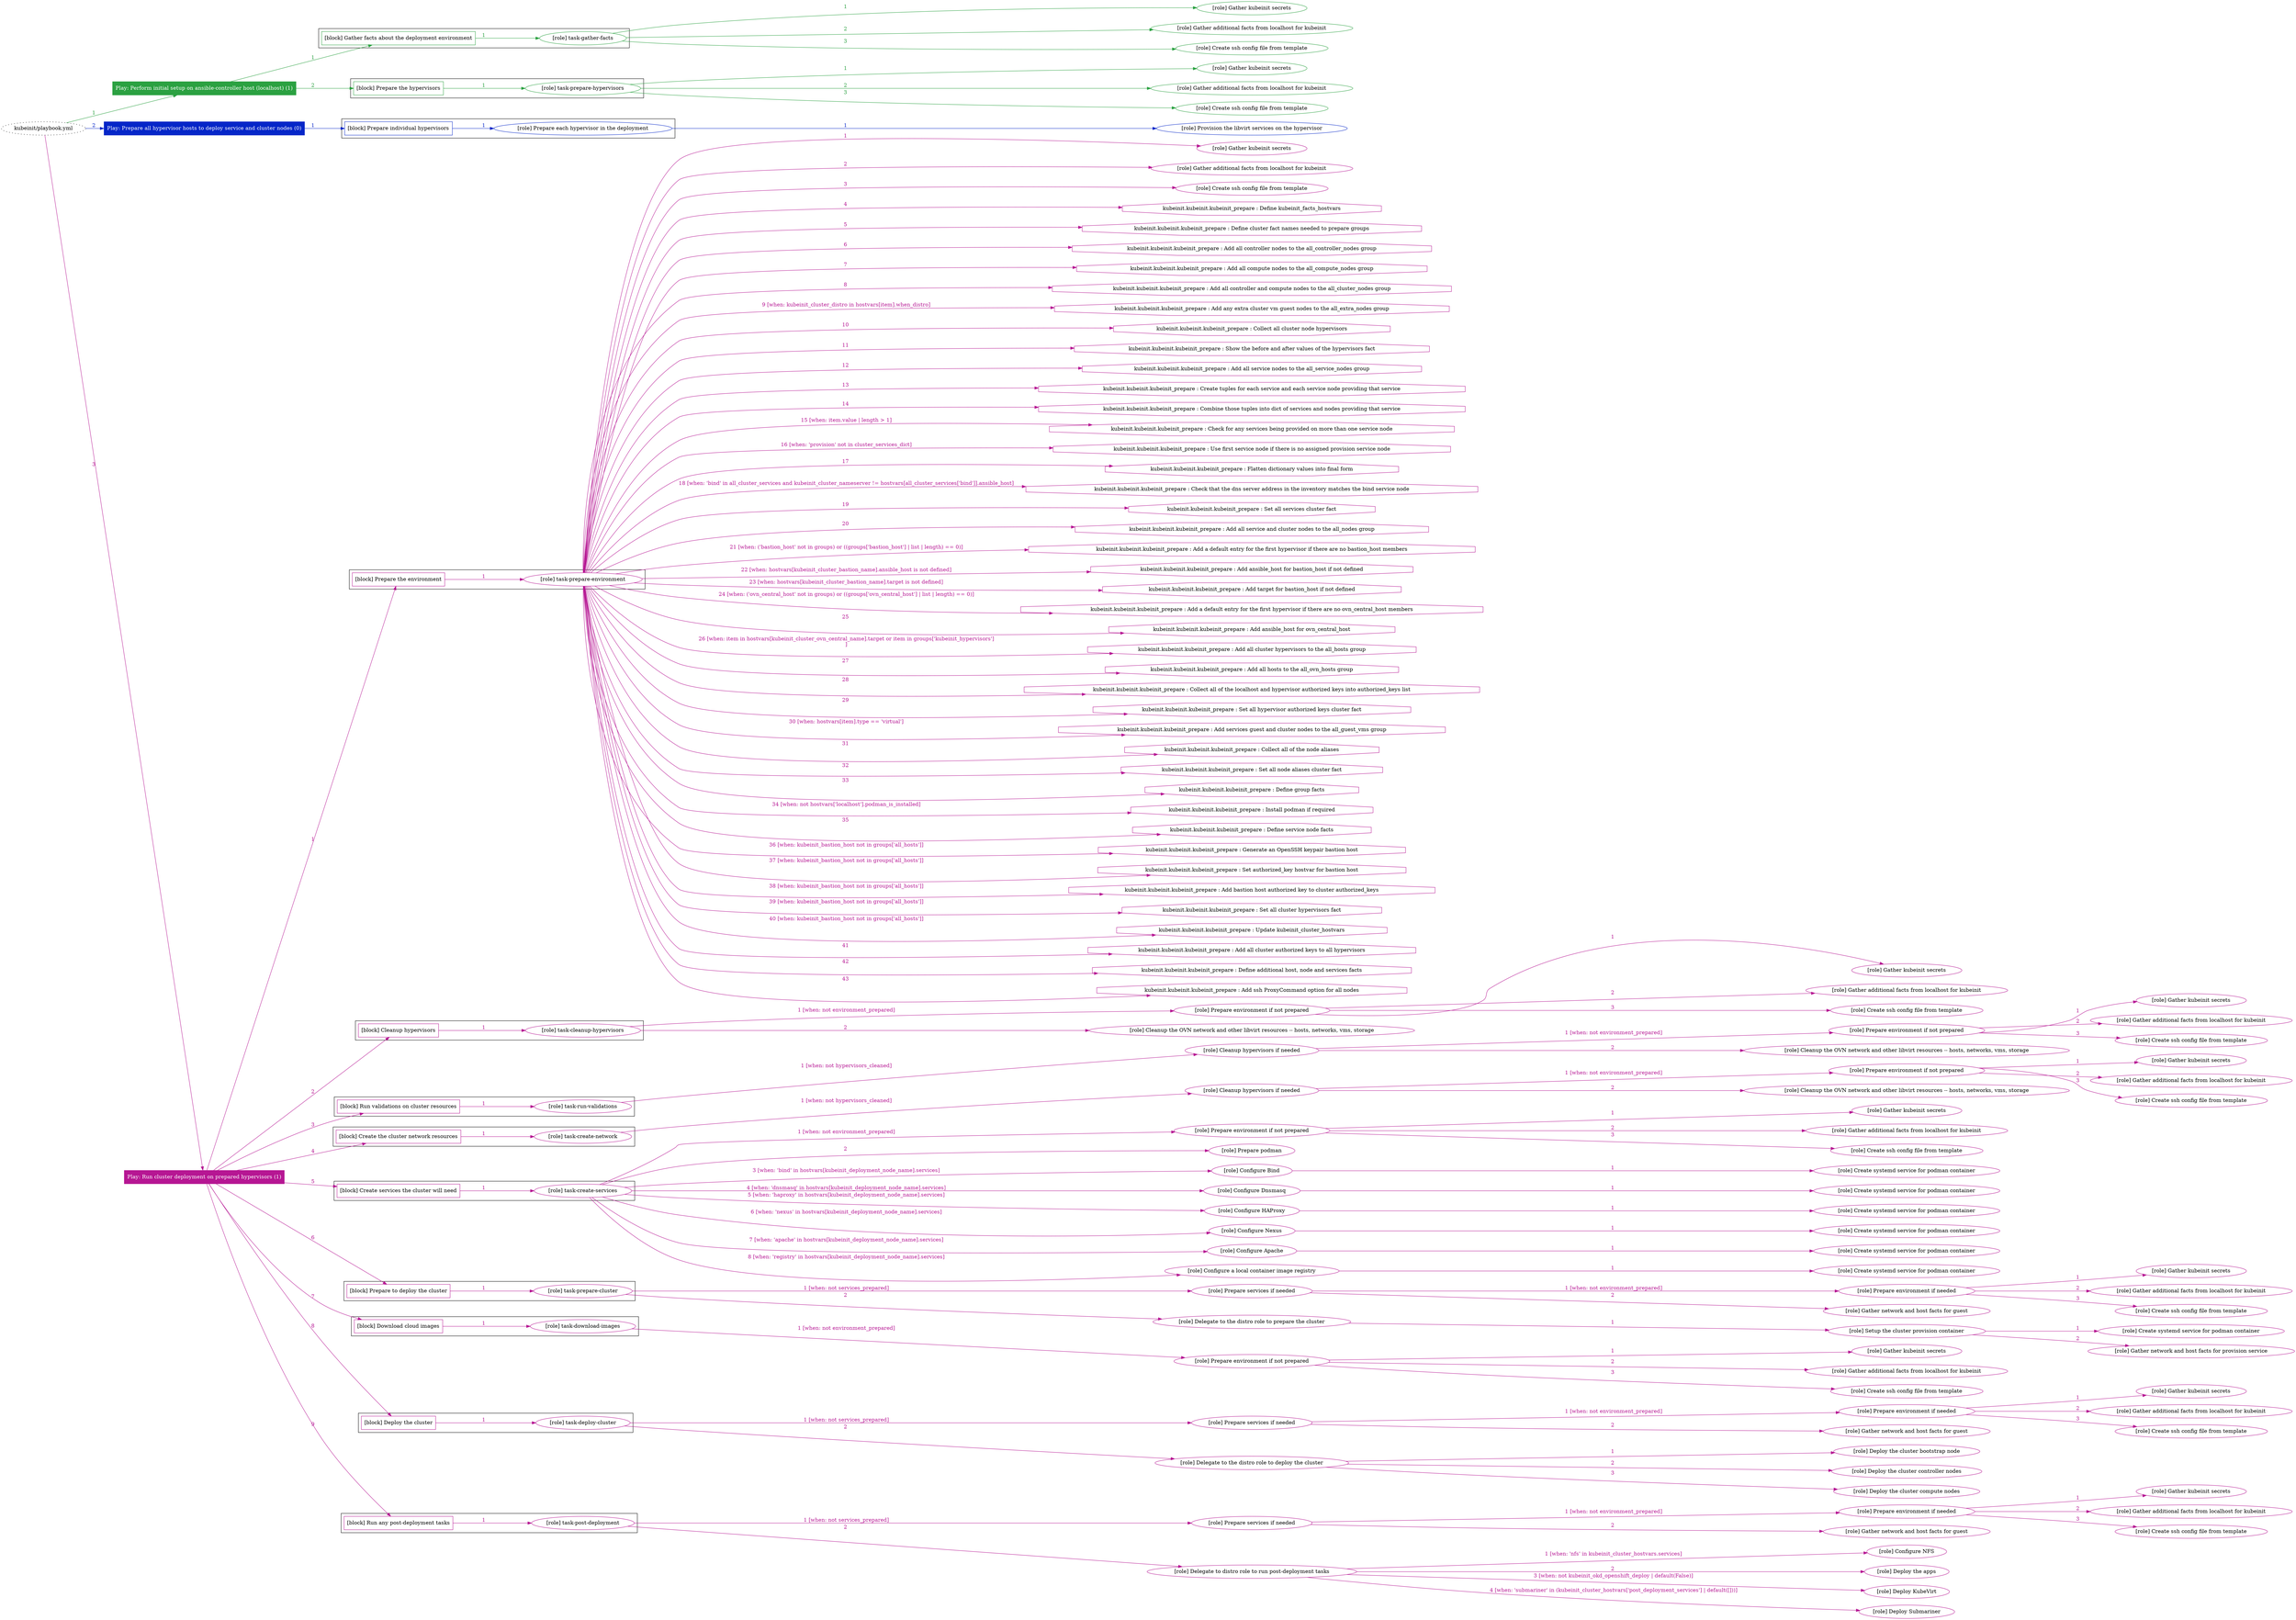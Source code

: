 digraph {
	graph [concentrate=true ordering=in rankdir=LR ratio=fill]
	edge [esep=5 sep=10]
	"kubeinit/playbook.yml" [URL="/home/runner/work/kubeinit/kubeinit/kubeinit/playbook.yml" id=playbook_bcada8d8 style=dotted]
	play_f0f59739 [label="Play: Perform initial setup on ansible-controller host (localhost) (1)" URL="/home/runner/work/kubeinit/kubeinit/kubeinit/playbook.yml" color="#2ba141" fontcolor="#ffffff" id=play_f0f59739 shape=box style=filled tooltip=localhost]
	"kubeinit/playbook.yml" -> play_f0f59739 [label="1 " color="#2ba141" fontcolor="#2ba141" id=edge_4eb259c9 labeltooltip="1 " tooltip="1 "]
	subgraph "Gather kubeinit secrets" {
		role_1ff46563 [label="[role] Gather kubeinit secrets" URL="/home/runner/.ansible/collections/ansible_collections/kubeinit/kubeinit/roles/kubeinit_prepare/tasks/gather_kubeinit_facts.yml" color="#2ba141" id=role_1ff46563 tooltip="Gather kubeinit secrets"]
	}
	subgraph "Gather additional facts from localhost for kubeinit" {
		role_7524947b [label="[role] Gather additional facts from localhost for kubeinit" URL="/home/runner/.ansible/collections/ansible_collections/kubeinit/kubeinit/roles/kubeinit_prepare/tasks/gather_kubeinit_facts.yml" color="#2ba141" id=role_7524947b tooltip="Gather additional facts from localhost for kubeinit"]
	}
	subgraph "Create ssh config file from template" {
		role_f2f96fa0 [label="[role] Create ssh config file from template" URL="/home/runner/.ansible/collections/ansible_collections/kubeinit/kubeinit/roles/kubeinit_prepare/tasks/gather_kubeinit_facts.yml" color="#2ba141" id=role_f2f96fa0 tooltip="Create ssh config file from template"]
	}
	subgraph "task-gather-facts" {
		role_cd83e548 [label="[role] task-gather-facts" URL="/home/runner/work/kubeinit/kubeinit/kubeinit/playbook.yml" color="#2ba141" id=role_cd83e548 tooltip="task-gather-facts"]
		role_cd83e548 -> role_1ff46563 [label="1 " color="#2ba141" fontcolor="#2ba141" id=edge_16a5c0ab labeltooltip="1 " tooltip="1 "]
		role_cd83e548 -> role_7524947b [label="2 " color="#2ba141" fontcolor="#2ba141" id=edge_a26453b0 labeltooltip="2 " tooltip="2 "]
		role_cd83e548 -> role_f2f96fa0 [label="3 " color="#2ba141" fontcolor="#2ba141" id=edge_a3ed2103 labeltooltip="3 " tooltip="3 "]
	}
	subgraph "Gather kubeinit secrets" {
		role_10eecb63 [label="[role] Gather kubeinit secrets" URL="/home/runner/.ansible/collections/ansible_collections/kubeinit/kubeinit/roles/kubeinit_prepare/tasks/gather_kubeinit_facts.yml" color="#2ba141" id=role_10eecb63 tooltip="Gather kubeinit secrets"]
	}
	subgraph "Gather additional facts from localhost for kubeinit" {
		role_7f5ee35c [label="[role] Gather additional facts from localhost for kubeinit" URL="/home/runner/.ansible/collections/ansible_collections/kubeinit/kubeinit/roles/kubeinit_prepare/tasks/gather_kubeinit_facts.yml" color="#2ba141" id=role_7f5ee35c tooltip="Gather additional facts from localhost for kubeinit"]
	}
	subgraph "Create ssh config file from template" {
		role_d685ec78 [label="[role] Create ssh config file from template" URL="/home/runner/.ansible/collections/ansible_collections/kubeinit/kubeinit/roles/kubeinit_prepare/tasks/gather_kubeinit_facts.yml" color="#2ba141" id=role_d685ec78 tooltip="Create ssh config file from template"]
	}
	subgraph "task-prepare-hypervisors" {
		role_831c1f19 [label="[role] task-prepare-hypervisors" URL="/home/runner/work/kubeinit/kubeinit/kubeinit/playbook.yml" color="#2ba141" id=role_831c1f19 tooltip="task-prepare-hypervisors"]
		role_831c1f19 -> role_10eecb63 [label="1 " color="#2ba141" fontcolor="#2ba141" id=edge_95a87a9f labeltooltip="1 " tooltip="1 "]
		role_831c1f19 -> role_7f5ee35c [label="2 " color="#2ba141" fontcolor="#2ba141" id=edge_15d39c6a labeltooltip="2 " tooltip="2 "]
		role_831c1f19 -> role_d685ec78 [label="3 " color="#2ba141" fontcolor="#2ba141" id=edge_729e3ecb labeltooltip="3 " tooltip="3 "]
	}
	subgraph "Play: Perform initial setup on ansible-controller host (localhost) (1)" {
		play_f0f59739 -> block_c12a8e15 [label=1 color="#2ba141" fontcolor="#2ba141" id=edge_13ef03ef labeltooltip=1 tooltip=1]
		subgraph cluster_block_c12a8e15 {
			block_c12a8e15 [label="[block] Gather facts about the deployment environment" URL="/home/runner/work/kubeinit/kubeinit/kubeinit/playbook.yml" color="#2ba141" id=block_c12a8e15 labeltooltip="Gather facts about the deployment environment" shape=box tooltip="Gather facts about the deployment environment"]
			block_c12a8e15 -> role_cd83e548 [label="1 " color="#2ba141" fontcolor="#2ba141" id=edge_9959cc81 labeltooltip="1 " tooltip="1 "]
		}
		play_f0f59739 -> block_8b167ebf [label=2 color="#2ba141" fontcolor="#2ba141" id=edge_a8910fcb labeltooltip=2 tooltip=2]
		subgraph cluster_block_8b167ebf {
			block_8b167ebf [label="[block] Prepare the hypervisors" URL="/home/runner/work/kubeinit/kubeinit/kubeinit/playbook.yml" color="#2ba141" id=block_8b167ebf labeltooltip="Prepare the hypervisors" shape=box tooltip="Prepare the hypervisors"]
			block_8b167ebf -> role_831c1f19 [label="1 " color="#2ba141" fontcolor="#2ba141" id=edge_cb4bc3ed labeltooltip="1 " tooltip="1 "]
		}
	}
	play_92c78eca [label="Play: Prepare all hypervisor hosts to deploy service and cluster nodes (0)" URL="/home/runner/work/kubeinit/kubeinit/kubeinit/playbook.yml" color="#0426c8" fontcolor="#ffffff" id=play_92c78eca shape=box style=filled tooltip="Play: Prepare all hypervisor hosts to deploy service and cluster nodes (0)"]
	"kubeinit/playbook.yml" -> play_92c78eca [label="2 " color="#0426c8" fontcolor="#0426c8" id=edge_371e2d88 labeltooltip="2 " tooltip="2 "]
	subgraph "Provision the libvirt services on the hypervisor" {
		role_af32d18d [label="[role] Provision the libvirt services on the hypervisor" URL="/home/runner/.ansible/collections/ansible_collections/kubeinit/kubeinit/roles/kubeinit_prepare/tasks/prepare_hypervisor.yml" color="#0426c8" id=role_af32d18d tooltip="Provision the libvirt services on the hypervisor"]
	}
	subgraph "Prepare each hypervisor in the deployment" {
		role_5059b6b4 [label="[role] Prepare each hypervisor in the deployment" URL="/home/runner/work/kubeinit/kubeinit/kubeinit/playbook.yml" color="#0426c8" id=role_5059b6b4 tooltip="Prepare each hypervisor in the deployment"]
		role_5059b6b4 -> role_af32d18d [label="1 " color="#0426c8" fontcolor="#0426c8" id=edge_8060a471 labeltooltip="1 " tooltip="1 "]
	}
	subgraph "Play: Prepare all hypervisor hosts to deploy service and cluster nodes (0)" {
		play_92c78eca -> block_b503b24f [label=1 color="#0426c8" fontcolor="#0426c8" id=edge_f8927820 labeltooltip=1 tooltip=1]
		subgraph cluster_block_b503b24f {
			block_b503b24f [label="[block] Prepare individual hypervisors" URL="/home/runner/work/kubeinit/kubeinit/kubeinit/playbook.yml" color="#0426c8" id=block_b503b24f labeltooltip="Prepare individual hypervisors" shape=box tooltip="Prepare individual hypervisors"]
			block_b503b24f -> role_5059b6b4 [label="1 " color="#0426c8" fontcolor="#0426c8" id=edge_d4d98365 labeltooltip="1 " tooltip="1 "]
		}
	}
	play_a3d9bcc5 [label="Play: Run cluster deployment on prepared hypervisors (1)" URL="/home/runner/work/kubeinit/kubeinit/kubeinit/playbook.yml" color="#b61693" fontcolor="#ffffff" id=play_a3d9bcc5 shape=box style=filled tooltip=localhost]
	"kubeinit/playbook.yml" -> play_a3d9bcc5 [label="3 " color="#b61693" fontcolor="#b61693" id=edge_eaec593d labeltooltip="3 " tooltip="3 "]
	subgraph "Gather kubeinit secrets" {
		role_dbcd3772 [label="[role] Gather kubeinit secrets" URL="/home/runner/.ansible/collections/ansible_collections/kubeinit/kubeinit/roles/kubeinit_prepare/tasks/gather_kubeinit_facts.yml" color="#b61693" id=role_dbcd3772 tooltip="Gather kubeinit secrets"]
	}
	subgraph "Gather additional facts from localhost for kubeinit" {
		role_93c46165 [label="[role] Gather additional facts from localhost for kubeinit" URL="/home/runner/.ansible/collections/ansible_collections/kubeinit/kubeinit/roles/kubeinit_prepare/tasks/gather_kubeinit_facts.yml" color="#b61693" id=role_93c46165 tooltip="Gather additional facts from localhost for kubeinit"]
	}
	subgraph "Create ssh config file from template" {
		role_85b21da1 [label="[role] Create ssh config file from template" URL="/home/runner/.ansible/collections/ansible_collections/kubeinit/kubeinit/roles/kubeinit_prepare/tasks/gather_kubeinit_facts.yml" color="#b61693" id=role_85b21da1 tooltip="Create ssh config file from template"]
	}
	subgraph "task-prepare-environment" {
		role_2f7974f1 [label="[role] task-prepare-environment" URL="/home/runner/work/kubeinit/kubeinit/kubeinit/playbook.yml" color="#b61693" id=role_2f7974f1 tooltip="task-prepare-environment"]
		role_2f7974f1 -> role_dbcd3772 [label="1 " color="#b61693" fontcolor="#b61693" id=edge_01e1cc46 labeltooltip="1 " tooltip="1 "]
		role_2f7974f1 -> role_93c46165 [label="2 " color="#b61693" fontcolor="#b61693" id=edge_b55f1d53 labeltooltip="2 " tooltip="2 "]
		role_2f7974f1 -> role_85b21da1 [label="3 " color="#b61693" fontcolor="#b61693" id=edge_6a0dd792 labeltooltip="3 " tooltip="3 "]
		task_ef9af5ca [label="kubeinit.kubeinit.kubeinit_prepare : Define kubeinit_facts_hostvars" URL="/home/runner/.ansible/collections/ansible_collections/kubeinit/kubeinit/roles/kubeinit_prepare/tasks/main.yml" color="#b61693" id=task_ef9af5ca shape=octagon tooltip="kubeinit.kubeinit.kubeinit_prepare : Define kubeinit_facts_hostvars"]
		role_2f7974f1 -> task_ef9af5ca [label="4 " color="#b61693" fontcolor="#b61693" id=edge_1c3b1d85 labeltooltip="4 " tooltip="4 "]
		task_c822c6fd [label="kubeinit.kubeinit.kubeinit_prepare : Define cluster fact names needed to prepare groups" URL="/home/runner/.ansible/collections/ansible_collections/kubeinit/kubeinit/roles/kubeinit_prepare/tasks/main.yml" color="#b61693" id=task_c822c6fd shape=octagon tooltip="kubeinit.kubeinit.kubeinit_prepare : Define cluster fact names needed to prepare groups"]
		role_2f7974f1 -> task_c822c6fd [label="5 " color="#b61693" fontcolor="#b61693" id=edge_fa4715d4 labeltooltip="5 " tooltip="5 "]
		task_a645ccc1 [label="kubeinit.kubeinit.kubeinit_prepare : Add all controller nodes to the all_controller_nodes group" URL="/home/runner/.ansible/collections/ansible_collections/kubeinit/kubeinit/roles/kubeinit_prepare/tasks/prepare_groups.yml" color="#b61693" id=task_a645ccc1 shape=octagon tooltip="kubeinit.kubeinit.kubeinit_prepare : Add all controller nodes to the all_controller_nodes group"]
		role_2f7974f1 -> task_a645ccc1 [label="6 " color="#b61693" fontcolor="#b61693" id=edge_f08ab119 labeltooltip="6 " tooltip="6 "]
		task_6b8b9d54 [label="kubeinit.kubeinit.kubeinit_prepare : Add all compute nodes to the all_compute_nodes group" URL="/home/runner/.ansible/collections/ansible_collections/kubeinit/kubeinit/roles/kubeinit_prepare/tasks/prepare_groups.yml" color="#b61693" id=task_6b8b9d54 shape=octagon tooltip="kubeinit.kubeinit.kubeinit_prepare : Add all compute nodes to the all_compute_nodes group"]
		role_2f7974f1 -> task_6b8b9d54 [label="7 " color="#b61693" fontcolor="#b61693" id=edge_e5041c0d labeltooltip="7 " tooltip="7 "]
		task_8d675020 [label="kubeinit.kubeinit.kubeinit_prepare : Add all controller and compute nodes to the all_cluster_nodes group" URL="/home/runner/.ansible/collections/ansible_collections/kubeinit/kubeinit/roles/kubeinit_prepare/tasks/prepare_groups.yml" color="#b61693" id=task_8d675020 shape=octagon tooltip="kubeinit.kubeinit.kubeinit_prepare : Add all controller and compute nodes to the all_cluster_nodes group"]
		role_2f7974f1 -> task_8d675020 [label="8 " color="#b61693" fontcolor="#b61693" id=edge_38b4b777 labeltooltip="8 " tooltip="8 "]
		task_d059c97f [label="kubeinit.kubeinit.kubeinit_prepare : Add any extra cluster vm guest nodes to the all_extra_nodes group" URL="/home/runner/.ansible/collections/ansible_collections/kubeinit/kubeinit/roles/kubeinit_prepare/tasks/prepare_groups.yml" color="#b61693" id=task_d059c97f shape=octagon tooltip="kubeinit.kubeinit.kubeinit_prepare : Add any extra cluster vm guest nodes to the all_extra_nodes group"]
		role_2f7974f1 -> task_d059c97f [label="9 [when: kubeinit_cluster_distro in hostvars[item].when_distro]" color="#b61693" fontcolor="#b61693" id=edge_33f54be2 labeltooltip="9 [when: kubeinit_cluster_distro in hostvars[item].when_distro]" tooltip="9 [when: kubeinit_cluster_distro in hostvars[item].when_distro]"]
		task_6a6c080a [label="kubeinit.kubeinit.kubeinit_prepare : Collect all cluster node hypervisors" URL="/home/runner/.ansible/collections/ansible_collections/kubeinit/kubeinit/roles/kubeinit_prepare/tasks/prepare_groups.yml" color="#b61693" id=task_6a6c080a shape=octagon tooltip="kubeinit.kubeinit.kubeinit_prepare : Collect all cluster node hypervisors"]
		role_2f7974f1 -> task_6a6c080a [label="10 " color="#b61693" fontcolor="#b61693" id=edge_e04a21b9 labeltooltip="10 " tooltip="10 "]
		task_7a252511 [label="kubeinit.kubeinit.kubeinit_prepare : Show the before and after values of the hypervisors fact" URL="/home/runner/.ansible/collections/ansible_collections/kubeinit/kubeinit/roles/kubeinit_prepare/tasks/prepare_groups.yml" color="#b61693" id=task_7a252511 shape=octagon tooltip="kubeinit.kubeinit.kubeinit_prepare : Show the before and after values of the hypervisors fact"]
		role_2f7974f1 -> task_7a252511 [label="11 " color="#b61693" fontcolor="#b61693" id=edge_876b4bc9 labeltooltip="11 " tooltip="11 "]
		task_154de4b0 [label="kubeinit.kubeinit.kubeinit_prepare : Add all service nodes to the all_service_nodes group" URL="/home/runner/.ansible/collections/ansible_collections/kubeinit/kubeinit/roles/kubeinit_prepare/tasks/prepare_groups.yml" color="#b61693" id=task_154de4b0 shape=octagon tooltip="kubeinit.kubeinit.kubeinit_prepare : Add all service nodes to the all_service_nodes group"]
		role_2f7974f1 -> task_154de4b0 [label="12 " color="#b61693" fontcolor="#b61693" id=edge_f49db2e4 labeltooltip="12 " tooltip="12 "]
		task_18487416 [label="kubeinit.kubeinit.kubeinit_prepare : Create tuples for each service and each service node providing that service" URL="/home/runner/.ansible/collections/ansible_collections/kubeinit/kubeinit/roles/kubeinit_prepare/tasks/prepare_groups.yml" color="#b61693" id=task_18487416 shape=octagon tooltip="kubeinit.kubeinit.kubeinit_prepare : Create tuples for each service and each service node providing that service"]
		role_2f7974f1 -> task_18487416 [label="13 " color="#b61693" fontcolor="#b61693" id=edge_0899de18 labeltooltip="13 " tooltip="13 "]
		task_de8c3225 [label="kubeinit.kubeinit.kubeinit_prepare : Combine those tuples into dict of services and nodes providing that service" URL="/home/runner/.ansible/collections/ansible_collections/kubeinit/kubeinit/roles/kubeinit_prepare/tasks/prepare_groups.yml" color="#b61693" id=task_de8c3225 shape=octagon tooltip="kubeinit.kubeinit.kubeinit_prepare : Combine those tuples into dict of services and nodes providing that service"]
		role_2f7974f1 -> task_de8c3225 [label="14 " color="#b61693" fontcolor="#b61693" id=edge_38804b5e labeltooltip="14 " tooltip="14 "]
		task_f66a52a5 [label="kubeinit.kubeinit.kubeinit_prepare : Check for any services being provided on more than one service node" URL="/home/runner/.ansible/collections/ansible_collections/kubeinit/kubeinit/roles/kubeinit_prepare/tasks/prepare_groups.yml" color="#b61693" id=task_f66a52a5 shape=octagon tooltip="kubeinit.kubeinit.kubeinit_prepare : Check for any services being provided on more than one service node"]
		role_2f7974f1 -> task_f66a52a5 [label="15 [when: item.value | length > 1]" color="#b61693" fontcolor="#b61693" id=edge_d4ffbb22 labeltooltip="15 [when: item.value | length > 1]" tooltip="15 [when: item.value | length > 1]"]
		task_ec302caa [label="kubeinit.kubeinit.kubeinit_prepare : Use first service node if there is no assigned provision service node" URL="/home/runner/.ansible/collections/ansible_collections/kubeinit/kubeinit/roles/kubeinit_prepare/tasks/prepare_groups.yml" color="#b61693" id=task_ec302caa shape=octagon tooltip="kubeinit.kubeinit.kubeinit_prepare : Use first service node if there is no assigned provision service node"]
		role_2f7974f1 -> task_ec302caa [label="16 [when: 'provision' not in cluster_services_dict]" color="#b61693" fontcolor="#b61693" id=edge_34778dd5 labeltooltip="16 [when: 'provision' not in cluster_services_dict]" tooltip="16 [when: 'provision' not in cluster_services_dict]"]
		task_c05b172b [label="kubeinit.kubeinit.kubeinit_prepare : Flatten dictionary values into final form" URL="/home/runner/.ansible/collections/ansible_collections/kubeinit/kubeinit/roles/kubeinit_prepare/tasks/prepare_groups.yml" color="#b61693" id=task_c05b172b shape=octagon tooltip="kubeinit.kubeinit.kubeinit_prepare : Flatten dictionary values into final form"]
		role_2f7974f1 -> task_c05b172b [label="17 " color="#b61693" fontcolor="#b61693" id=edge_0f529cad labeltooltip="17 " tooltip="17 "]
		task_94a894b8 [label="kubeinit.kubeinit.kubeinit_prepare : Check that the dns server address in the inventory matches the bind service node" URL="/home/runner/.ansible/collections/ansible_collections/kubeinit/kubeinit/roles/kubeinit_prepare/tasks/prepare_groups.yml" color="#b61693" id=task_94a894b8 shape=octagon tooltip="kubeinit.kubeinit.kubeinit_prepare : Check that the dns server address in the inventory matches the bind service node"]
		role_2f7974f1 -> task_94a894b8 [label="18 [when: 'bind' in all_cluster_services and kubeinit_cluster_nameserver != hostvars[all_cluster_services['bind']].ansible_host]" color="#b61693" fontcolor="#b61693" id=edge_8f1b46b0 labeltooltip="18 [when: 'bind' in all_cluster_services and kubeinit_cluster_nameserver != hostvars[all_cluster_services['bind']].ansible_host]" tooltip="18 [when: 'bind' in all_cluster_services and kubeinit_cluster_nameserver != hostvars[all_cluster_services['bind']].ansible_host]"]
		task_83692d03 [label="kubeinit.kubeinit.kubeinit_prepare : Set all services cluster fact" URL="/home/runner/.ansible/collections/ansible_collections/kubeinit/kubeinit/roles/kubeinit_prepare/tasks/prepare_groups.yml" color="#b61693" id=task_83692d03 shape=octagon tooltip="kubeinit.kubeinit.kubeinit_prepare : Set all services cluster fact"]
		role_2f7974f1 -> task_83692d03 [label="19 " color="#b61693" fontcolor="#b61693" id=edge_c49c989a labeltooltip="19 " tooltip="19 "]
		task_8d093b09 [label="kubeinit.kubeinit.kubeinit_prepare : Add all service and cluster nodes to the all_nodes group" URL="/home/runner/.ansible/collections/ansible_collections/kubeinit/kubeinit/roles/kubeinit_prepare/tasks/prepare_groups.yml" color="#b61693" id=task_8d093b09 shape=octagon tooltip="kubeinit.kubeinit.kubeinit_prepare : Add all service and cluster nodes to the all_nodes group"]
		role_2f7974f1 -> task_8d093b09 [label="20 " color="#b61693" fontcolor="#b61693" id=edge_0e910d59 labeltooltip="20 " tooltip="20 "]
		task_c4c1f596 [label="kubeinit.kubeinit.kubeinit_prepare : Add a default entry for the first hypervisor if there are no bastion_host members" URL="/home/runner/.ansible/collections/ansible_collections/kubeinit/kubeinit/roles/kubeinit_prepare/tasks/prepare_groups.yml" color="#b61693" id=task_c4c1f596 shape=octagon tooltip="kubeinit.kubeinit.kubeinit_prepare : Add a default entry for the first hypervisor if there are no bastion_host members"]
		role_2f7974f1 -> task_c4c1f596 [label="21 [when: ('bastion_host' not in groups) or ((groups['bastion_host'] | list | length) == 0)]" color="#b61693" fontcolor="#b61693" id=edge_4e06ef0d labeltooltip="21 [when: ('bastion_host' not in groups) or ((groups['bastion_host'] | list | length) == 0)]" tooltip="21 [when: ('bastion_host' not in groups) or ((groups['bastion_host'] | list | length) == 0)]"]
		task_3436cee0 [label="kubeinit.kubeinit.kubeinit_prepare : Add ansible_host for bastion_host if not defined" URL="/home/runner/.ansible/collections/ansible_collections/kubeinit/kubeinit/roles/kubeinit_prepare/tasks/prepare_groups.yml" color="#b61693" id=task_3436cee0 shape=octagon tooltip="kubeinit.kubeinit.kubeinit_prepare : Add ansible_host for bastion_host if not defined"]
		role_2f7974f1 -> task_3436cee0 [label="22 [when: hostvars[kubeinit_cluster_bastion_name].ansible_host is not defined]" color="#b61693" fontcolor="#b61693" id=edge_205fb7e0 labeltooltip="22 [when: hostvars[kubeinit_cluster_bastion_name].ansible_host is not defined]" tooltip="22 [when: hostvars[kubeinit_cluster_bastion_name].ansible_host is not defined]"]
		task_b019f13d [label="kubeinit.kubeinit.kubeinit_prepare : Add target for bastion_host if not defined" URL="/home/runner/.ansible/collections/ansible_collections/kubeinit/kubeinit/roles/kubeinit_prepare/tasks/prepare_groups.yml" color="#b61693" id=task_b019f13d shape=octagon tooltip="kubeinit.kubeinit.kubeinit_prepare : Add target for bastion_host if not defined"]
		role_2f7974f1 -> task_b019f13d [label="23 [when: hostvars[kubeinit_cluster_bastion_name].target is not defined]" color="#b61693" fontcolor="#b61693" id=edge_21791a22 labeltooltip="23 [when: hostvars[kubeinit_cluster_bastion_name].target is not defined]" tooltip="23 [when: hostvars[kubeinit_cluster_bastion_name].target is not defined]"]
		task_973d3a9d [label="kubeinit.kubeinit.kubeinit_prepare : Add a default entry for the first hypervisor if there are no ovn_central_host members" URL="/home/runner/.ansible/collections/ansible_collections/kubeinit/kubeinit/roles/kubeinit_prepare/tasks/prepare_groups.yml" color="#b61693" id=task_973d3a9d shape=octagon tooltip="kubeinit.kubeinit.kubeinit_prepare : Add a default entry for the first hypervisor if there are no ovn_central_host members"]
		role_2f7974f1 -> task_973d3a9d [label="24 [when: ('ovn_central_host' not in groups) or ((groups['ovn_central_host'] | list | length) == 0)]" color="#b61693" fontcolor="#b61693" id=edge_256d4f08 labeltooltip="24 [when: ('ovn_central_host' not in groups) or ((groups['ovn_central_host'] | list | length) == 0)]" tooltip="24 [when: ('ovn_central_host' not in groups) or ((groups['ovn_central_host'] | list | length) == 0)]"]
		task_275c2021 [label="kubeinit.kubeinit.kubeinit_prepare : Add ansible_host for ovn_central_host" URL="/home/runner/.ansible/collections/ansible_collections/kubeinit/kubeinit/roles/kubeinit_prepare/tasks/prepare_groups.yml" color="#b61693" id=task_275c2021 shape=octagon tooltip="kubeinit.kubeinit.kubeinit_prepare : Add ansible_host for ovn_central_host"]
		role_2f7974f1 -> task_275c2021 [label="25 " color="#b61693" fontcolor="#b61693" id=edge_8b4b02b8 labeltooltip="25 " tooltip="25 "]
		task_ba32c590 [label="kubeinit.kubeinit.kubeinit_prepare : Add all cluster hypervisors to the all_hosts group" URL="/home/runner/.ansible/collections/ansible_collections/kubeinit/kubeinit/roles/kubeinit_prepare/tasks/prepare_groups.yml" color="#b61693" id=task_ba32c590 shape=octagon tooltip="kubeinit.kubeinit.kubeinit_prepare : Add all cluster hypervisors to the all_hosts group"]
		role_2f7974f1 -> task_ba32c590 [label="26 [when: item in hostvars[kubeinit_cluster_ovn_central_name].target or item in groups['kubeinit_hypervisors']
]" color="#b61693" fontcolor="#b61693" id=edge_30c3a330 labeltooltip="26 [when: item in hostvars[kubeinit_cluster_ovn_central_name].target or item in groups['kubeinit_hypervisors']
]" tooltip="26 [when: item in hostvars[kubeinit_cluster_ovn_central_name].target or item in groups['kubeinit_hypervisors']
]"]
		task_d6eba12e [label="kubeinit.kubeinit.kubeinit_prepare : Add all hosts to the all_ovn_hosts group" URL="/home/runner/.ansible/collections/ansible_collections/kubeinit/kubeinit/roles/kubeinit_prepare/tasks/prepare_groups.yml" color="#b61693" id=task_d6eba12e shape=octagon tooltip="kubeinit.kubeinit.kubeinit_prepare : Add all hosts to the all_ovn_hosts group"]
		role_2f7974f1 -> task_d6eba12e [label="27 " color="#b61693" fontcolor="#b61693" id=edge_a317aac8 labeltooltip="27 " tooltip="27 "]
		task_79401517 [label="kubeinit.kubeinit.kubeinit_prepare : Collect all of the localhost and hypervisor authorized keys into authorized_keys list" URL="/home/runner/.ansible/collections/ansible_collections/kubeinit/kubeinit/roles/kubeinit_prepare/tasks/prepare_groups.yml" color="#b61693" id=task_79401517 shape=octagon tooltip="kubeinit.kubeinit.kubeinit_prepare : Collect all of the localhost and hypervisor authorized keys into authorized_keys list"]
		role_2f7974f1 -> task_79401517 [label="28 " color="#b61693" fontcolor="#b61693" id=edge_2b3cef28 labeltooltip="28 " tooltip="28 "]
		task_ec9f231c [label="kubeinit.kubeinit.kubeinit_prepare : Set all hypervisor authorized keys cluster fact" URL="/home/runner/.ansible/collections/ansible_collections/kubeinit/kubeinit/roles/kubeinit_prepare/tasks/prepare_groups.yml" color="#b61693" id=task_ec9f231c shape=octagon tooltip="kubeinit.kubeinit.kubeinit_prepare : Set all hypervisor authorized keys cluster fact"]
		role_2f7974f1 -> task_ec9f231c [label="29 " color="#b61693" fontcolor="#b61693" id=edge_14afd186 labeltooltip="29 " tooltip="29 "]
		task_4ebbc88f [label="kubeinit.kubeinit.kubeinit_prepare : Add services guest and cluster nodes to the all_guest_vms group" URL="/home/runner/.ansible/collections/ansible_collections/kubeinit/kubeinit/roles/kubeinit_prepare/tasks/prepare_groups.yml" color="#b61693" id=task_4ebbc88f shape=octagon tooltip="kubeinit.kubeinit.kubeinit_prepare : Add services guest and cluster nodes to the all_guest_vms group"]
		role_2f7974f1 -> task_4ebbc88f [label="30 [when: hostvars[item].type == 'virtual']" color="#b61693" fontcolor="#b61693" id=edge_f7587695 labeltooltip="30 [when: hostvars[item].type == 'virtual']" tooltip="30 [when: hostvars[item].type == 'virtual']"]
		task_a9dedcf5 [label="kubeinit.kubeinit.kubeinit_prepare : Collect all of the node aliases" URL="/home/runner/.ansible/collections/ansible_collections/kubeinit/kubeinit/roles/kubeinit_prepare/tasks/prepare_groups.yml" color="#b61693" id=task_a9dedcf5 shape=octagon tooltip="kubeinit.kubeinit.kubeinit_prepare : Collect all of the node aliases"]
		role_2f7974f1 -> task_a9dedcf5 [label="31 " color="#b61693" fontcolor="#b61693" id=edge_b4d404fc labeltooltip="31 " tooltip="31 "]
		task_05e3cae3 [label="kubeinit.kubeinit.kubeinit_prepare : Set all node aliases cluster fact" URL="/home/runner/.ansible/collections/ansible_collections/kubeinit/kubeinit/roles/kubeinit_prepare/tasks/prepare_groups.yml" color="#b61693" id=task_05e3cae3 shape=octagon tooltip="kubeinit.kubeinit.kubeinit_prepare : Set all node aliases cluster fact"]
		role_2f7974f1 -> task_05e3cae3 [label="32 " color="#b61693" fontcolor="#b61693" id=edge_13fa83b2 labeltooltip="32 " tooltip="32 "]
		task_e5a72309 [label="kubeinit.kubeinit.kubeinit_prepare : Define group facts" URL="/home/runner/.ansible/collections/ansible_collections/kubeinit/kubeinit/roles/kubeinit_prepare/tasks/main.yml" color="#b61693" id=task_e5a72309 shape=octagon tooltip="kubeinit.kubeinit.kubeinit_prepare : Define group facts"]
		role_2f7974f1 -> task_e5a72309 [label="33 " color="#b61693" fontcolor="#b61693" id=edge_9ed071d2 labeltooltip="33 " tooltip="33 "]
		task_2a367a8d [label="kubeinit.kubeinit.kubeinit_prepare : Install podman if required" URL="/home/runner/.ansible/collections/ansible_collections/kubeinit/kubeinit/roles/kubeinit_prepare/tasks/main.yml" color="#b61693" id=task_2a367a8d shape=octagon tooltip="kubeinit.kubeinit.kubeinit_prepare : Install podman if required"]
		role_2f7974f1 -> task_2a367a8d [label="34 [when: not hostvars['localhost'].podman_is_installed]" color="#b61693" fontcolor="#b61693" id=edge_de2fbbbc labeltooltip="34 [when: not hostvars['localhost'].podman_is_installed]" tooltip="34 [when: not hostvars['localhost'].podman_is_installed]"]
		task_bcf46801 [label="kubeinit.kubeinit.kubeinit_prepare : Define service node facts" URL="/home/runner/.ansible/collections/ansible_collections/kubeinit/kubeinit/roles/kubeinit_prepare/tasks/main.yml" color="#b61693" id=task_bcf46801 shape=octagon tooltip="kubeinit.kubeinit.kubeinit_prepare : Define service node facts"]
		role_2f7974f1 -> task_bcf46801 [label="35 " color="#b61693" fontcolor="#b61693" id=edge_32598c5a labeltooltip="35 " tooltip="35 "]
		task_c2fd9858 [label="kubeinit.kubeinit.kubeinit_prepare : Generate an OpenSSH keypair bastion host" URL="/home/runner/.ansible/collections/ansible_collections/kubeinit/kubeinit/roles/kubeinit_prepare/tasks/main.yml" color="#b61693" id=task_c2fd9858 shape=octagon tooltip="kubeinit.kubeinit.kubeinit_prepare : Generate an OpenSSH keypair bastion host"]
		role_2f7974f1 -> task_c2fd9858 [label="36 [when: kubeinit_bastion_host not in groups['all_hosts']]" color="#b61693" fontcolor="#b61693" id=edge_1822c380 labeltooltip="36 [when: kubeinit_bastion_host not in groups['all_hosts']]" tooltip="36 [when: kubeinit_bastion_host not in groups['all_hosts']]"]
		task_54981306 [label="kubeinit.kubeinit.kubeinit_prepare : Set authorized_key hostvar for bastion host" URL="/home/runner/.ansible/collections/ansible_collections/kubeinit/kubeinit/roles/kubeinit_prepare/tasks/main.yml" color="#b61693" id=task_54981306 shape=octagon tooltip="kubeinit.kubeinit.kubeinit_prepare : Set authorized_key hostvar for bastion host"]
		role_2f7974f1 -> task_54981306 [label="37 [when: kubeinit_bastion_host not in groups['all_hosts']]" color="#b61693" fontcolor="#b61693" id=edge_832551d5 labeltooltip="37 [when: kubeinit_bastion_host not in groups['all_hosts']]" tooltip="37 [when: kubeinit_bastion_host not in groups['all_hosts']]"]
		task_795f74eb [label="kubeinit.kubeinit.kubeinit_prepare : Add bastion host authorized key to cluster authorized_keys" URL="/home/runner/.ansible/collections/ansible_collections/kubeinit/kubeinit/roles/kubeinit_prepare/tasks/main.yml" color="#b61693" id=task_795f74eb shape=octagon tooltip="kubeinit.kubeinit.kubeinit_prepare : Add bastion host authorized key to cluster authorized_keys"]
		role_2f7974f1 -> task_795f74eb [label="38 [when: kubeinit_bastion_host not in groups['all_hosts']]" color="#b61693" fontcolor="#b61693" id=edge_dc9213f0 labeltooltip="38 [when: kubeinit_bastion_host not in groups['all_hosts']]" tooltip="38 [when: kubeinit_bastion_host not in groups['all_hosts']]"]
		task_ac9cc22a [label="kubeinit.kubeinit.kubeinit_prepare : Set all cluster hypervisors fact" URL="/home/runner/.ansible/collections/ansible_collections/kubeinit/kubeinit/roles/kubeinit_prepare/tasks/main.yml" color="#b61693" id=task_ac9cc22a shape=octagon tooltip="kubeinit.kubeinit.kubeinit_prepare : Set all cluster hypervisors fact"]
		role_2f7974f1 -> task_ac9cc22a [label="39 [when: kubeinit_bastion_host not in groups['all_hosts']]" color="#b61693" fontcolor="#b61693" id=edge_5d01cc1e labeltooltip="39 [when: kubeinit_bastion_host not in groups['all_hosts']]" tooltip="39 [when: kubeinit_bastion_host not in groups['all_hosts']]"]
		task_56f61b0c [label="kubeinit.kubeinit.kubeinit_prepare : Update kubeinit_cluster_hostvars" URL="/home/runner/.ansible/collections/ansible_collections/kubeinit/kubeinit/roles/kubeinit_prepare/tasks/main.yml" color="#b61693" id=task_56f61b0c shape=octagon tooltip="kubeinit.kubeinit.kubeinit_prepare : Update kubeinit_cluster_hostvars"]
		role_2f7974f1 -> task_56f61b0c [label="40 [when: kubeinit_bastion_host not in groups['all_hosts']]" color="#b61693" fontcolor="#b61693" id=edge_915e4eac labeltooltip="40 [when: kubeinit_bastion_host not in groups['all_hosts']]" tooltip="40 [when: kubeinit_bastion_host not in groups['all_hosts']]"]
		task_48ea4892 [label="kubeinit.kubeinit.kubeinit_prepare : Add all cluster authorized keys to all hypervisors" URL="/home/runner/.ansible/collections/ansible_collections/kubeinit/kubeinit/roles/kubeinit_prepare/tasks/main.yml" color="#b61693" id=task_48ea4892 shape=octagon tooltip="kubeinit.kubeinit.kubeinit_prepare : Add all cluster authorized keys to all hypervisors"]
		role_2f7974f1 -> task_48ea4892 [label="41 " color="#b61693" fontcolor="#b61693" id=edge_3af4a50c labeltooltip="41 " tooltip="41 "]
		task_60af534a [label="kubeinit.kubeinit.kubeinit_prepare : Define additional host, node and services facts" URL="/home/runner/.ansible/collections/ansible_collections/kubeinit/kubeinit/roles/kubeinit_prepare/tasks/main.yml" color="#b61693" id=task_60af534a shape=octagon tooltip="kubeinit.kubeinit.kubeinit_prepare : Define additional host, node and services facts"]
		role_2f7974f1 -> task_60af534a [label="42 " color="#b61693" fontcolor="#b61693" id=edge_cbfa26c4 labeltooltip="42 " tooltip="42 "]
		task_efa61653 [label="kubeinit.kubeinit.kubeinit_prepare : Add ssh ProxyCommand option for all nodes" URL="/home/runner/.ansible/collections/ansible_collections/kubeinit/kubeinit/roles/kubeinit_prepare/tasks/main.yml" color="#b61693" id=task_efa61653 shape=octagon tooltip="kubeinit.kubeinit.kubeinit_prepare : Add ssh ProxyCommand option for all nodes"]
		role_2f7974f1 -> task_efa61653 [label="43 " color="#b61693" fontcolor="#b61693" id=edge_8e06ccea labeltooltip="43 " tooltip="43 "]
	}
	subgraph "Gather kubeinit secrets" {
		role_2b23cce0 [label="[role] Gather kubeinit secrets" URL="/home/runner/.ansible/collections/ansible_collections/kubeinit/kubeinit/roles/kubeinit_prepare/tasks/gather_kubeinit_facts.yml" color="#b61693" id=role_2b23cce0 tooltip="Gather kubeinit secrets"]
	}
	subgraph "Gather additional facts from localhost for kubeinit" {
		role_3452ebb4 [label="[role] Gather additional facts from localhost for kubeinit" URL="/home/runner/.ansible/collections/ansible_collections/kubeinit/kubeinit/roles/kubeinit_prepare/tasks/gather_kubeinit_facts.yml" color="#b61693" id=role_3452ebb4 tooltip="Gather additional facts from localhost for kubeinit"]
	}
	subgraph "Create ssh config file from template" {
		role_d7a94724 [label="[role] Create ssh config file from template" URL="/home/runner/.ansible/collections/ansible_collections/kubeinit/kubeinit/roles/kubeinit_prepare/tasks/gather_kubeinit_facts.yml" color="#b61693" id=role_d7a94724 tooltip="Create ssh config file from template"]
	}
	subgraph "Prepare environment if not prepared" {
		role_aec571f4 [label="[role] Prepare environment if not prepared" URL="/home/runner/.ansible/collections/ansible_collections/kubeinit/kubeinit/roles/kubeinit_prepare/tasks/cleanup_hypervisors.yml" color="#b61693" id=role_aec571f4 tooltip="Prepare environment if not prepared"]
		role_aec571f4 -> role_2b23cce0 [label="1 " color="#b61693" fontcolor="#b61693" id=edge_d2d88b81 labeltooltip="1 " tooltip="1 "]
		role_aec571f4 -> role_3452ebb4 [label="2 " color="#b61693" fontcolor="#b61693" id=edge_1106aa6e labeltooltip="2 " tooltip="2 "]
		role_aec571f4 -> role_d7a94724 [label="3 " color="#b61693" fontcolor="#b61693" id=edge_ce2bcfe3 labeltooltip="3 " tooltip="3 "]
	}
	subgraph "Cleanup the OVN network and other libvirt resources -- hosts, networks, vms, storage" {
		role_cd0178a9 [label="[role] Cleanup the OVN network and other libvirt resources -- hosts, networks, vms, storage" URL="/home/runner/.ansible/collections/ansible_collections/kubeinit/kubeinit/roles/kubeinit_prepare/tasks/cleanup_hypervisors.yml" color="#b61693" id=role_cd0178a9 tooltip="Cleanup the OVN network and other libvirt resources -- hosts, networks, vms, storage"]
	}
	subgraph "task-cleanup-hypervisors" {
		role_52007029 [label="[role] task-cleanup-hypervisors" URL="/home/runner/work/kubeinit/kubeinit/kubeinit/playbook.yml" color="#b61693" id=role_52007029 tooltip="task-cleanup-hypervisors"]
		role_52007029 -> role_aec571f4 [label="1 [when: not environment_prepared]" color="#b61693" fontcolor="#b61693" id=edge_89080234 labeltooltip="1 [when: not environment_prepared]" tooltip="1 [when: not environment_prepared]"]
		role_52007029 -> role_cd0178a9 [label="2 " color="#b61693" fontcolor="#b61693" id=edge_f2649fb0 labeltooltip="2 " tooltip="2 "]
	}
	subgraph "Gather kubeinit secrets" {
		role_26055d65 [label="[role] Gather kubeinit secrets" URL="/home/runner/.ansible/collections/ansible_collections/kubeinit/kubeinit/roles/kubeinit_prepare/tasks/gather_kubeinit_facts.yml" color="#b61693" id=role_26055d65 tooltip="Gather kubeinit secrets"]
	}
	subgraph "Gather additional facts from localhost for kubeinit" {
		role_b5d29f4f [label="[role] Gather additional facts from localhost for kubeinit" URL="/home/runner/.ansible/collections/ansible_collections/kubeinit/kubeinit/roles/kubeinit_prepare/tasks/gather_kubeinit_facts.yml" color="#b61693" id=role_b5d29f4f tooltip="Gather additional facts from localhost for kubeinit"]
	}
	subgraph "Create ssh config file from template" {
		role_9b1b40b0 [label="[role] Create ssh config file from template" URL="/home/runner/.ansible/collections/ansible_collections/kubeinit/kubeinit/roles/kubeinit_prepare/tasks/gather_kubeinit_facts.yml" color="#b61693" id=role_9b1b40b0 tooltip="Create ssh config file from template"]
	}
	subgraph "Prepare environment if not prepared" {
		role_7e4c3085 [label="[role] Prepare environment if not prepared" URL="/home/runner/.ansible/collections/ansible_collections/kubeinit/kubeinit/roles/kubeinit_prepare/tasks/cleanup_hypervisors.yml" color="#b61693" id=role_7e4c3085 tooltip="Prepare environment if not prepared"]
		role_7e4c3085 -> role_26055d65 [label="1 " color="#b61693" fontcolor="#b61693" id=edge_4cf06b41 labeltooltip="1 " tooltip="1 "]
		role_7e4c3085 -> role_b5d29f4f [label="2 " color="#b61693" fontcolor="#b61693" id=edge_ad850f37 labeltooltip="2 " tooltip="2 "]
		role_7e4c3085 -> role_9b1b40b0 [label="3 " color="#b61693" fontcolor="#b61693" id=edge_8fd265ef labeltooltip="3 " tooltip="3 "]
	}
	subgraph "Cleanup the OVN network and other libvirt resources -- hosts, networks, vms, storage" {
		role_e9aa46da [label="[role] Cleanup the OVN network and other libvirt resources -- hosts, networks, vms, storage" URL="/home/runner/.ansible/collections/ansible_collections/kubeinit/kubeinit/roles/kubeinit_prepare/tasks/cleanup_hypervisors.yml" color="#b61693" id=role_e9aa46da tooltip="Cleanup the OVN network and other libvirt resources -- hosts, networks, vms, storage"]
	}
	subgraph "Cleanup hypervisors if needed" {
		role_d21e83b6 [label="[role] Cleanup hypervisors if needed" URL="/home/runner/.ansible/collections/ansible_collections/kubeinit/kubeinit/roles/kubeinit_validations/tasks/main.yml" color="#b61693" id=role_d21e83b6 tooltip="Cleanup hypervisors if needed"]
		role_d21e83b6 -> role_7e4c3085 [label="1 [when: not environment_prepared]" color="#b61693" fontcolor="#b61693" id=edge_a0e8feda labeltooltip="1 [when: not environment_prepared]" tooltip="1 [when: not environment_prepared]"]
		role_d21e83b6 -> role_e9aa46da [label="2 " color="#b61693" fontcolor="#b61693" id=edge_7b22de3d labeltooltip="2 " tooltip="2 "]
	}
	subgraph "task-run-validations" {
		role_e8642705 [label="[role] task-run-validations" URL="/home/runner/work/kubeinit/kubeinit/kubeinit/playbook.yml" color="#b61693" id=role_e8642705 tooltip="task-run-validations"]
		role_e8642705 -> role_d21e83b6 [label="1 [when: not hypervisors_cleaned]" color="#b61693" fontcolor="#b61693" id=edge_de5a9f06 labeltooltip="1 [when: not hypervisors_cleaned]" tooltip="1 [when: not hypervisors_cleaned]"]
	}
	subgraph "Gather kubeinit secrets" {
		role_efa20186 [label="[role] Gather kubeinit secrets" URL="/home/runner/.ansible/collections/ansible_collections/kubeinit/kubeinit/roles/kubeinit_prepare/tasks/gather_kubeinit_facts.yml" color="#b61693" id=role_efa20186 tooltip="Gather kubeinit secrets"]
	}
	subgraph "Gather additional facts from localhost for kubeinit" {
		role_4ab3eeb2 [label="[role] Gather additional facts from localhost for kubeinit" URL="/home/runner/.ansible/collections/ansible_collections/kubeinit/kubeinit/roles/kubeinit_prepare/tasks/gather_kubeinit_facts.yml" color="#b61693" id=role_4ab3eeb2 tooltip="Gather additional facts from localhost for kubeinit"]
	}
	subgraph "Create ssh config file from template" {
		role_5f650fdf [label="[role] Create ssh config file from template" URL="/home/runner/.ansible/collections/ansible_collections/kubeinit/kubeinit/roles/kubeinit_prepare/tasks/gather_kubeinit_facts.yml" color="#b61693" id=role_5f650fdf tooltip="Create ssh config file from template"]
	}
	subgraph "Prepare environment if not prepared" {
		role_2ee620df [label="[role] Prepare environment if not prepared" URL="/home/runner/.ansible/collections/ansible_collections/kubeinit/kubeinit/roles/kubeinit_prepare/tasks/cleanup_hypervisors.yml" color="#b61693" id=role_2ee620df tooltip="Prepare environment if not prepared"]
		role_2ee620df -> role_efa20186 [label="1 " color="#b61693" fontcolor="#b61693" id=edge_76a72fce labeltooltip="1 " tooltip="1 "]
		role_2ee620df -> role_4ab3eeb2 [label="2 " color="#b61693" fontcolor="#b61693" id=edge_cf40b126 labeltooltip="2 " tooltip="2 "]
		role_2ee620df -> role_5f650fdf [label="3 " color="#b61693" fontcolor="#b61693" id=edge_581302f5 labeltooltip="3 " tooltip="3 "]
	}
	subgraph "Cleanup the OVN network and other libvirt resources -- hosts, networks, vms, storage" {
		role_e02432ed [label="[role] Cleanup the OVN network and other libvirt resources -- hosts, networks, vms, storage" URL="/home/runner/.ansible/collections/ansible_collections/kubeinit/kubeinit/roles/kubeinit_prepare/tasks/cleanup_hypervisors.yml" color="#b61693" id=role_e02432ed tooltip="Cleanup the OVN network and other libvirt resources -- hosts, networks, vms, storage"]
	}
	subgraph "Cleanup hypervisors if needed" {
		role_2e862597 [label="[role] Cleanup hypervisors if needed" URL="/home/runner/.ansible/collections/ansible_collections/kubeinit/kubeinit/roles/kubeinit_libvirt/tasks/create_network.yml" color="#b61693" id=role_2e862597 tooltip="Cleanup hypervisors if needed"]
		role_2e862597 -> role_2ee620df [label="1 [when: not environment_prepared]" color="#b61693" fontcolor="#b61693" id=edge_9138194c labeltooltip="1 [when: not environment_prepared]" tooltip="1 [when: not environment_prepared]"]
		role_2e862597 -> role_e02432ed [label="2 " color="#b61693" fontcolor="#b61693" id=edge_376295c6 labeltooltip="2 " tooltip="2 "]
	}
	subgraph "task-create-network" {
		role_9789c47a [label="[role] task-create-network" URL="/home/runner/work/kubeinit/kubeinit/kubeinit/playbook.yml" color="#b61693" id=role_9789c47a tooltip="task-create-network"]
		role_9789c47a -> role_2e862597 [label="1 [when: not hypervisors_cleaned]" color="#b61693" fontcolor="#b61693" id=edge_65395880 labeltooltip="1 [when: not hypervisors_cleaned]" tooltip="1 [when: not hypervisors_cleaned]"]
	}
	subgraph "Gather kubeinit secrets" {
		role_48fbef25 [label="[role] Gather kubeinit secrets" URL="/home/runner/.ansible/collections/ansible_collections/kubeinit/kubeinit/roles/kubeinit_prepare/tasks/gather_kubeinit_facts.yml" color="#b61693" id=role_48fbef25 tooltip="Gather kubeinit secrets"]
	}
	subgraph "Gather additional facts from localhost for kubeinit" {
		role_1237b9e8 [label="[role] Gather additional facts from localhost for kubeinit" URL="/home/runner/.ansible/collections/ansible_collections/kubeinit/kubeinit/roles/kubeinit_prepare/tasks/gather_kubeinit_facts.yml" color="#b61693" id=role_1237b9e8 tooltip="Gather additional facts from localhost for kubeinit"]
	}
	subgraph "Create ssh config file from template" {
		role_1ec9b4f4 [label="[role] Create ssh config file from template" URL="/home/runner/.ansible/collections/ansible_collections/kubeinit/kubeinit/roles/kubeinit_prepare/tasks/gather_kubeinit_facts.yml" color="#b61693" id=role_1ec9b4f4 tooltip="Create ssh config file from template"]
	}
	subgraph "Prepare environment if not prepared" {
		role_acb88a29 [label="[role] Prepare environment if not prepared" URL="/home/runner/.ansible/collections/ansible_collections/kubeinit/kubeinit/roles/kubeinit_services/tasks/main.yml" color="#b61693" id=role_acb88a29 tooltip="Prepare environment if not prepared"]
		role_acb88a29 -> role_48fbef25 [label="1 " color="#b61693" fontcolor="#b61693" id=edge_a1e4f02e labeltooltip="1 " tooltip="1 "]
		role_acb88a29 -> role_1237b9e8 [label="2 " color="#b61693" fontcolor="#b61693" id=edge_46fb67c6 labeltooltip="2 " tooltip="2 "]
		role_acb88a29 -> role_1ec9b4f4 [label="3 " color="#b61693" fontcolor="#b61693" id=edge_0877bbdb labeltooltip="3 " tooltip="3 "]
	}
	subgraph "Prepare podman" {
		role_650115f2 [label="[role] Prepare podman" URL="/home/runner/.ansible/collections/ansible_collections/kubeinit/kubeinit/roles/kubeinit_services/tasks/00_create_service_pod.yml" color="#b61693" id=role_650115f2 tooltip="Prepare podman"]
	}
	subgraph "Create systemd service for podman container" {
		role_120f1e60 [label="[role] Create systemd service for podman container" URL="/home/runner/.ansible/collections/ansible_collections/kubeinit/kubeinit/roles/kubeinit_bind/tasks/main.yml" color="#b61693" id=role_120f1e60 tooltip="Create systemd service for podman container"]
	}
	subgraph "Configure Bind" {
		role_50cbbddb [label="[role] Configure Bind" URL="/home/runner/.ansible/collections/ansible_collections/kubeinit/kubeinit/roles/kubeinit_services/tasks/start_services_containers.yml" color="#b61693" id=role_50cbbddb tooltip="Configure Bind"]
		role_50cbbddb -> role_120f1e60 [label="1 " color="#b61693" fontcolor="#b61693" id=edge_e46a4bb9 labeltooltip="1 " tooltip="1 "]
	}
	subgraph "Create systemd service for podman container" {
		role_8c9ef028 [label="[role] Create systemd service for podman container" URL="/home/runner/.ansible/collections/ansible_collections/kubeinit/kubeinit/roles/kubeinit_dnsmasq/tasks/main.yml" color="#b61693" id=role_8c9ef028 tooltip="Create systemd service for podman container"]
	}
	subgraph "Configure Dnsmasq" {
		role_96a545ac [label="[role] Configure Dnsmasq" URL="/home/runner/.ansible/collections/ansible_collections/kubeinit/kubeinit/roles/kubeinit_services/tasks/start_services_containers.yml" color="#b61693" id=role_96a545ac tooltip="Configure Dnsmasq"]
		role_96a545ac -> role_8c9ef028 [label="1 " color="#b61693" fontcolor="#b61693" id=edge_bf739081 labeltooltip="1 " tooltip="1 "]
	}
	subgraph "Create systemd service for podman container" {
		role_ecddcbc5 [label="[role] Create systemd service for podman container" URL="/home/runner/.ansible/collections/ansible_collections/kubeinit/kubeinit/roles/kubeinit_haproxy/tasks/main.yml" color="#b61693" id=role_ecddcbc5 tooltip="Create systemd service for podman container"]
	}
	subgraph "Configure HAProxy" {
		role_1dd013eb [label="[role] Configure HAProxy" URL="/home/runner/.ansible/collections/ansible_collections/kubeinit/kubeinit/roles/kubeinit_services/tasks/start_services_containers.yml" color="#b61693" id=role_1dd013eb tooltip="Configure HAProxy"]
		role_1dd013eb -> role_ecddcbc5 [label="1 " color="#b61693" fontcolor="#b61693" id=edge_94d4d390 labeltooltip="1 " tooltip="1 "]
	}
	subgraph "Create systemd service for podman container" {
		role_c9a693c4 [label="[role] Create systemd service for podman container" URL="/home/runner/.ansible/collections/ansible_collections/kubeinit/kubeinit/roles/kubeinit_nexus/tasks/main.yml" color="#b61693" id=role_c9a693c4 tooltip="Create systemd service for podman container"]
	}
	subgraph "Configure Nexus" {
		role_15a9c9ef [label="[role] Configure Nexus" URL="/home/runner/.ansible/collections/ansible_collections/kubeinit/kubeinit/roles/kubeinit_services/tasks/start_services_containers.yml" color="#b61693" id=role_15a9c9ef tooltip="Configure Nexus"]
		role_15a9c9ef -> role_c9a693c4 [label="1 " color="#b61693" fontcolor="#b61693" id=edge_4d62280d labeltooltip="1 " tooltip="1 "]
	}
	subgraph "Create systemd service for podman container" {
		role_999de03a [label="[role] Create systemd service for podman container" URL="/home/runner/.ansible/collections/ansible_collections/kubeinit/kubeinit/roles/kubeinit_apache/tasks/main.yml" color="#b61693" id=role_999de03a tooltip="Create systemd service for podman container"]
	}
	subgraph "Configure Apache" {
		role_4c60daaf [label="[role] Configure Apache" URL="/home/runner/.ansible/collections/ansible_collections/kubeinit/kubeinit/roles/kubeinit_services/tasks/start_services_containers.yml" color="#b61693" id=role_4c60daaf tooltip="Configure Apache"]
		role_4c60daaf -> role_999de03a [label="1 " color="#b61693" fontcolor="#b61693" id=edge_f5b48bbd labeltooltip="1 " tooltip="1 "]
	}
	subgraph "Create systemd service for podman container" {
		role_b3b2eb43 [label="[role] Create systemd service for podman container" URL="/home/runner/.ansible/collections/ansible_collections/kubeinit/kubeinit/roles/kubeinit_registry/tasks/main.yml" color="#b61693" id=role_b3b2eb43 tooltip="Create systemd service for podman container"]
	}
	subgraph "Configure a local container image registry" {
		role_298c47a6 [label="[role] Configure a local container image registry" URL="/home/runner/.ansible/collections/ansible_collections/kubeinit/kubeinit/roles/kubeinit_services/tasks/start_services_containers.yml" color="#b61693" id=role_298c47a6 tooltip="Configure a local container image registry"]
		role_298c47a6 -> role_b3b2eb43 [label="1 " color="#b61693" fontcolor="#b61693" id=edge_674cc2bd labeltooltip="1 " tooltip="1 "]
	}
	subgraph "task-create-services" {
		role_1290fc63 [label="[role] task-create-services" URL="/home/runner/work/kubeinit/kubeinit/kubeinit/playbook.yml" color="#b61693" id=role_1290fc63 tooltip="task-create-services"]
		role_1290fc63 -> role_acb88a29 [label="1 [when: not environment_prepared]" color="#b61693" fontcolor="#b61693" id=edge_96831234 labeltooltip="1 [when: not environment_prepared]" tooltip="1 [when: not environment_prepared]"]
		role_1290fc63 -> role_650115f2 [label="2 " color="#b61693" fontcolor="#b61693" id=edge_3fd0fc17 labeltooltip="2 " tooltip="2 "]
		role_1290fc63 -> role_50cbbddb [label="3 [when: 'bind' in hostvars[kubeinit_deployment_node_name].services]" color="#b61693" fontcolor="#b61693" id=edge_b5820fa0 labeltooltip="3 [when: 'bind' in hostvars[kubeinit_deployment_node_name].services]" tooltip="3 [when: 'bind' in hostvars[kubeinit_deployment_node_name].services]"]
		role_1290fc63 -> role_96a545ac [label="4 [when: 'dnsmasq' in hostvars[kubeinit_deployment_node_name].services]" color="#b61693" fontcolor="#b61693" id=edge_cf2d79eb labeltooltip="4 [when: 'dnsmasq' in hostvars[kubeinit_deployment_node_name].services]" tooltip="4 [when: 'dnsmasq' in hostvars[kubeinit_deployment_node_name].services]"]
		role_1290fc63 -> role_1dd013eb [label="5 [when: 'haproxy' in hostvars[kubeinit_deployment_node_name].services]" color="#b61693" fontcolor="#b61693" id=edge_4d657b36 labeltooltip="5 [when: 'haproxy' in hostvars[kubeinit_deployment_node_name].services]" tooltip="5 [when: 'haproxy' in hostvars[kubeinit_deployment_node_name].services]"]
		role_1290fc63 -> role_15a9c9ef [label="6 [when: 'nexus' in hostvars[kubeinit_deployment_node_name].services]" color="#b61693" fontcolor="#b61693" id=edge_60707a75 labeltooltip="6 [when: 'nexus' in hostvars[kubeinit_deployment_node_name].services]" tooltip="6 [when: 'nexus' in hostvars[kubeinit_deployment_node_name].services]"]
		role_1290fc63 -> role_4c60daaf [label="7 [when: 'apache' in hostvars[kubeinit_deployment_node_name].services]" color="#b61693" fontcolor="#b61693" id=edge_b5098b34 labeltooltip="7 [when: 'apache' in hostvars[kubeinit_deployment_node_name].services]" tooltip="7 [when: 'apache' in hostvars[kubeinit_deployment_node_name].services]"]
		role_1290fc63 -> role_298c47a6 [label="8 [when: 'registry' in hostvars[kubeinit_deployment_node_name].services]" color="#b61693" fontcolor="#b61693" id=edge_41aaafc4 labeltooltip="8 [when: 'registry' in hostvars[kubeinit_deployment_node_name].services]" tooltip="8 [when: 'registry' in hostvars[kubeinit_deployment_node_name].services]"]
	}
	subgraph "Gather kubeinit secrets" {
		role_b6aa8387 [label="[role] Gather kubeinit secrets" URL="/home/runner/.ansible/collections/ansible_collections/kubeinit/kubeinit/roles/kubeinit_prepare/tasks/gather_kubeinit_facts.yml" color="#b61693" id=role_b6aa8387 tooltip="Gather kubeinit secrets"]
	}
	subgraph "Gather additional facts from localhost for kubeinit" {
		role_03ba07ab [label="[role] Gather additional facts from localhost for kubeinit" URL="/home/runner/.ansible/collections/ansible_collections/kubeinit/kubeinit/roles/kubeinit_prepare/tasks/gather_kubeinit_facts.yml" color="#b61693" id=role_03ba07ab tooltip="Gather additional facts from localhost for kubeinit"]
	}
	subgraph "Create ssh config file from template" {
		role_1595bf33 [label="[role] Create ssh config file from template" URL="/home/runner/.ansible/collections/ansible_collections/kubeinit/kubeinit/roles/kubeinit_prepare/tasks/gather_kubeinit_facts.yml" color="#b61693" id=role_1595bf33 tooltip="Create ssh config file from template"]
	}
	subgraph "Prepare environment if needed" {
		role_df7ca220 [label="[role] Prepare environment if needed" URL="/home/runner/.ansible/collections/ansible_collections/kubeinit/kubeinit/roles/kubeinit_services/tasks/prepare_services.yml" color="#b61693" id=role_df7ca220 tooltip="Prepare environment if needed"]
		role_df7ca220 -> role_b6aa8387 [label="1 " color="#b61693" fontcolor="#b61693" id=edge_92505446 labeltooltip="1 " tooltip="1 "]
		role_df7ca220 -> role_03ba07ab [label="2 " color="#b61693" fontcolor="#b61693" id=edge_d4e634ba labeltooltip="2 " tooltip="2 "]
		role_df7ca220 -> role_1595bf33 [label="3 " color="#b61693" fontcolor="#b61693" id=edge_6697d8d8 labeltooltip="3 " tooltip="3 "]
	}
	subgraph "Gather network and host facts for guest" {
		role_5c28aea0 [label="[role] Gather network and host facts for guest" URL="/home/runner/.ansible/collections/ansible_collections/kubeinit/kubeinit/roles/kubeinit_services/tasks/prepare_services.yml" color="#b61693" id=role_5c28aea0 tooltip="Gather network and host facts for guest"]
	}
	subgraph "Prepare services if needed" {
		role_11f15dac [label="[role] Prepare services if needed" URL="/home/runner/.ansible/collections/ansible_collections/kubeinit/kubeinit/roles/kubeinit_prepare/tasks/prepare_cluster.yml" color="#b61693" id=role_11f15dac tooltip="Prepare services if needed"]
		role_11f15dac -> role_df7ca220 [label="1 [when: not environment_prepared]" color="#b61693" fontcolor="#b61693" id=edge_2485f113 labeltooltip="1 [when: not environment_prepared]" tooltip="1 [when: not environment_prepared]"]
		role_11f15dac -> role_5c28aea0 [label="2 " color="#b61693" fontcolor="#b61693" id=edge_da9abb5b labeltooltip="2 " tooltip="2 "]
	}
	subgraph "Create systemd service for podman container" {
		role_b9fd501a [label="[role] Create systemd service for podman container" URL="/home/runner/.ansible/collections/ansible_collections/kubeinit/kubeinit/roles/kubeinit_services/tasks/create_provision_container.yml" color="#b61693" id=role_b9fd501a tooltip="Create systemd service for podman container"]
	}
	subgraph "Gather network and host facts for provision service" {
		role_08fcd861 [label="[role] Gather network and host facts for provision service" URL="/home/runner/.ansible/collections/ansible_collections/kubeinit/kubeinit/roles/kubeinit_services/tasks/create_provision_container.yml" color="#b61693" id=role_08fcd861 tooltip="Gather network and host facts for provision service"]
	}
	subgraph "Setup the cluster provision container" {
		role_dc1dafb6 [label="[role] Setup the cluster provision container" URL="/home/runner/.ansible/collections/ansible_collections/kubeinit/kubeinit/roles/kubeinit_okd/tasks/prepare_cluster.yml" color="#b61693" id=role_dc1dafb6 tooltip="Setup the cluster provision container"]
		role_dc1dafb6 -> role_b9fd501a [label="1 " color="#b61693" fontcolor="#b61693" id=edge_cca0be32 labeltooltip="1 " tooltip="1 "]
		role_dc1dafb6 -> role_08fcd861 [label="2 " color="#b61693" fontcolor="#b61693" id=edge_eda576a9 labeltooltip="2 " tooltip="2 "]
	}
	subgraph "Delegate to the distro role to prepare the cluster" {
		role_812cfe65 [label="[role] Delegate to the distro role to prepare the cluster" URL="/home/runner/.ansible/collections/ansible_collections/kubeinit/kubeinit/roles/kubeinit_prepare/tasks/prepare_cluster.yml" color="#b61693" id=role_812cfe65 tooltip="Delegate to the distro role to prepare the cluster"]
		role_812cfe65 -> role_dc1dafb6 [label="1 " color="#b61693" fontcolor="#b61693" id=edge_76dfc5f5 labeltooltip="1 " tooltip="1 "]
	}
	subgraph "task-prepare-cluster" {
		role_06005493 [label="[role] task-prepare-cluster" URL="/home/runner/work/kubeinit/kubeinit/kubeinit/playbook.yml" color="#b61693" id=role_06005493 tooltip="task-prepare-cluster"]
		role_06005493 -> role_11f15dac [label="1 [when: not services_prepared]" color="#b61693" fontcolor="#b61693" id=edge_055a370e labeltooltip="1 [when: not services_prepared]" tooltip="1 [when: not services_prepared]"]
		role_06005493 -> role_812cfe65 [label="2 " color="#b61693" fontcolor="#b61693" id=edge_2e66c48c labeltooltip="2 " tooltip="2 "]
	}
	subgraph "Gather kubeinit secrets" {
		role_c76509a5 [label="[role] Gather kubeinit secrets" URL="/home/runner/.ansible/collections/ansible_collections/kubeinit/kubeinit/roles/kubeinit_prepare/tasks/gather_kubeinit_facts.yml" color="#b61693" id=role_c76509a5 tooltip="Gather kubeinit secrets"]
	}
	subgraph "Gather additional facts from localhost for kubeinit" {
		role_5b6a998b [label="[role] Gather additional facts from localhost for kubeinit" URL="/home/runner/.ansible/collections/ansible_collections/kubeinit/kubeinit/roles/kubeinit_prepare/tasks/gather_kubeinit_facts.yml" color="#b61693" id=role_5b6a998b tooltip="Gather additional facts from localhost for kubeinit"]
	}
	subgraph "Create ssh config file from template" {
		role_99fdcb95 [label="[role] Create ssh config file from template" URL="/home/runner/.ansible/collections/ansible_collections/kubeinit/kubeinit/roles/kubeinit_prepare/tasks/gather_kubeinit_facts.yml" color="#b61693" id=role_99fdcb95 tooltip="Create ssh config file from template"]
	}
	subgraph "Prepare environment if not prepared" {
		role_e9f46e83 [label="[role] Prepare environment if not prepared" URL="/home/runner/.ansible/collections/ansible_collections/kubeinit/kubeinit/roles/kubeinit_libvirt/tasks/download_cloud_images.yml" color="#b61693" id=role_e9f46e83 tooltip="Prepare environment if not prepared"]
		role_e9f46e83 -> role_c76509a5 [label="1 " color="#b61693" fontcolor="#b61693" id=edge_df44d170 labeltooltip="1 " tooltip="1 "]
		role_e9f46e83 -> role_5b6a998b [label="2 " color="#b61693" fontcolor="#b61693" id=edge_c86bc4ef labeltooltip="2 " tooltip="2 "]
		role_e9f46e83 -> role_99fdcb95 [label="3 " color="#b61693" fontcolor="#b61693" id=edge_b53deede labeltooltip="3 " tooltip="3 "]
	}
	subgraph "task-download-images" {
		role_3e3a9861 [label="[role] task-download-images" URL="/home/runner/work/kubeinit/kubeinit/kubeinit/playbook.yml" color="#b61693" id=role_3e3a9861 tooltip="task-download-images"]
		role_3e3a9861 -> role_e9f46e83 [label="1 [when: not environment_prepared]" color="#b61693" fontcolor="#b61693" id=edge_1030b429 labeltooltip="1 [when: not environment_prepared]" tooltip="1 [when: not environment_prepared]"]
	}
	subgraph "Gather kubeinit secrets" {
		role_b376a69a [label="[role] Gather kubeinit secrets" URL="/home/runner/.ansible/collections/ansible_collections/kubeinit/kubeinit/roles/kubeinit_prepare/tasks/gather_kubeinit_facts.yml" color="#b61693" id=role_b376a69a tooltip="Gather kubeinit secrets"]
	}
	subgraph "Gather additional facts from localhost for kubeinit" {
		role_451857f0 [label="[role] Gather additional facts from localhost for kubeinit" URL="/home/runner/.ansible/collections/ansible_collections/kubeinit/kubeinit/roles/kubeinit_prepare/tasks/gather_kubeinit_facts.yml" color="#b61693" id=role_451857f0 tooltip="Gather additional facts from localhost for kubeinit"]
	}
	subgraph "Create ssh config file from template" {
		role_b2b97b8e [label="[role] Create ssh config file from template" URL="/home/runner/.ansible/collections/ansible_collections/kubeinit/kubeinit/roles/kubeinit_prepare/tasks/gather_kubeinit_facts.yml" color="#b61693" id=role_b2b97b8e tooltip="Create ssh config file from template"]
	}
	subgraph "Prepare environment if needed" {
		role_a93c8031 [label="[role] Prepare environment if needed" URL="/home/runner/.ansible/collections/ansible_collections/kubeinit/kubeinit/roles/kubeinit_services/tasks/prepare_services.yml" color="#b61693" id=role_a93c8031 tooltip="Prepare environment if needed"]
		role_a93c8031 -> role_b376a69a [label="1 " color="#b61693" fontcolor="#b61693" id=edge_618494e9 labeltooltip="1 " tooltip="1 "]
		role_a93c8031 -> role_451857f0 [label="2 " color="#b61693" fontcolor="#b61693" id=edge_728b57c2 labeltooltip="2 " tooltip="2 "]
		role_a93c8031 -> role_b2b97b8e [label="3 " color="#b61693" fontcolor="#b61693" id=edge_3c4d2304 labeltooltip="3 " tooltip="3 "]
	}
	subgraph "Gather network and host facts for guest" {
		role_28b03aa7 [label="[role] Gather network and host facts for guest" URL="/home/runner/.ansible/collections/ansible_collections/kubeinit/kubeinit/roles/kubeinit_services/tasks/prepare_services.yml" color="#b61693" id=role_28b03aa7 tooltip="Gather network and host facts for guest"]
	}
	subgraph "Prepare services if needed" {
		role_d57a0d74 [label="[role] Prepare services if needed" URL="/home/runner/.ansible/collections/ansible_collections/kubeinit/kubeinit/roles/kubeinit_prepare/tasks/deploy_cluster.yml" color="#b61693" id=role_d57a0d74 tooltip="Prepare services if needed"]
		role_d57a0d74 -> role_a93c8031 [label="1 [when: not environment_prepared]" color="#b61693" fontcolor="#b61693" id=edge_151dfff0 labeltooltip="1 [when: not environment_prepared]" tooltip="1 [when: not environment_prepared]"]
		role_d57a0d74 -> role_28b03aa7 [label="2 " color="#b61693" fontcolor="#b61693" id=edge_c87a0a37 labeltooltip="2 " tooltip="2 "]
	}
	subgraph "Deploy the cluster bootstrap node" {
		role_b338e0ae [label="[role] Deploy the cluster bootstrap node" URL="/home/runner/.ansible/collections/ansible_collections/kubeinit/kubeinit/roles/kubeinit_okd/tasks/main.yml" color="#b61693" id=role_b338e0ae tooltip="Deploy the cluster bootstrap node"]
	}
	subgraph "Deploy the cluster controller nodes" {
		role_4cb25460 [label="[role] Deploy the cluster controller nodes" URL="/home/runner/.ansible/collections/ansible_collections/kubeinit/kubeinit/roles/kubeinit_okd/tasks/main.yml" color="#b61693" id=role_4cb25460 tooltip="Deploy the cluster controller nodes"]
	}
	subgraph "Deploy the cluster compute nodes" {
		role_eb510d7b [label="[role] Deploy the cluster compute nodes" URL="/home/runner/.ansible/collections/ansible_collections/kubeinit/kubeinit/roles/kubeinit_okd/tasks/main.yml" color="#b61693" id=role_eb510d7b tooltip="Deploy the cluster compute nodes"]
	}
	subgraph "Delegate to the distro role to deploy the cluster" {
		role_6e71ec38 [label="[role] Delegate to the distro role to deploy the cluster" URL="/home/runner/.ansible/collections/ansible_collections/kubeinit/kubeinit/roles/kubeinit_prepare/tasks/deploy_cluster.yml" color="#b61693" id=role_6e71ec38 tooltip="Delegate to the distro role to deploy the cluster"]
		role_6e71ec38 -> role_b338e0ae [label="1 " color="#b61693" fontcolor="#b61693" id=edge_e2a1740c labeltooltip="1 " tooltip="1 "]
		role_6e71ec38 -> role_4cb25460 [label="2 " color="#b61693" fontcolor="#b61693" id=edge_ea210a1a labeltooltip="2 " tooltip="2 "]
		role_6e71ec38 -> role_eb510d7b [label="3 " color="#b61693" fontcolor="#b61693" id=edge_3c82707d labeltooltip="3 " tooltip="3 "]
	}
	subgraph "task-deploy-cluster" {
		role_2f517f17 [label="[role] task-deploy-cluster" URL="/home/runner/work/kubeinit/kubeinit/kubeinit/playbook.yml" color="#b61693" id=role_2f517f17 tooltip="task-deploy-cluster"]
		role_2f517f17 -> role_d57a0d74 [label="1 [when: not services_prepared]" color="#b61693" fontcolor="#b61693" id=edge_3f03a4de labeltooltip="1 [when: not services_prepared]" tooltip="1 [when: not services_prepared]"]
		role_2f517f17 -> role_6e71ec38 [label="2 " color="#b61693" fontcolor="#b61693" id=edge_75d77152 labeltooltip="2 " tooltip="2 "]
	}
	subgraph "Gather kubeinit secrets" {
		role_689f572a [label="[role] Gather kubeinit secrets" URL="/home/runner/.ansible/collections/ansible_collections/kubeinit/kubeinit/roles/kubeinit_prepare/tasks/gather_kubeinit_facts.yml" color="#b61693" id=role_689f572a tooltip="Gather kubeinit secrets"]
	}
	subgraph "Gather additional facts from localhost for kubeinit" {
		role_8a7d84b6 [label="[role] Gather additional facts from localhost for kubeinit" URL="/home/runner/.ansible/collections/ansible_collections/kubeinit/kubeinit/roles/kubeinit_prepare/tasks/gather_kubeinit_facts.yml" color="#b61693" id=role_8a7d84b6 tooltip="Gather additional facts from localhost for kubeinit"]
	}
	subgraph "Create ssh config file from template" {
		role_5e4fdd82 [label="[role] Create ssh config file from template" URL="/home/runner/.ansible/collections/ansible_collections/kubeinit/kubeinit/roles/kubeinit_prepare/tasks/gather_kubeinit_facts.yml" color="#b61693" id=role_5e4fdd82 tooltip="Create ssh config file from template"]
	}
	subgraph "Prepare environment if needed" {
		role_65724c9b [label="[role] Prepare environment if needed" URL="/home/runner/.ansible/collections/ansible_collections/kubeinit/kubeinit/roles/kubeinit_services/tasks/prepare_services.yml" color="#b61693" id=role_65724c9b tooltip="Prepare environment if needed"]
		role_65724c9b -> role_689f572a [label="1 " color="#b61693" fontcolor="#b61693" id=edge_d44637df labeltooltip="1 " tooltip="1 "]
		role_65724c9b -> role_8a7d84b6 [label="2 " color="#b61693" fontcolor="#b61693" id=edge_fc272d63 labeltooltip="2 " tooltip="2 "]
		role_65724c9b -> role_5e4fdd82 [label="3 " color="#b61693" fontcolor="#b61693" id=edge_5ac449e4 labeltooltip="3 " tooltip="3 "]
	}
	subgraph "Gather network and host facts for guest" {
		role_3db077ba [label="[role] Gather network and host facts for guest" URL="/home/runner/.ansible/collections/ansible_collections/kubeinit/kubeinit/roles/kubeinit_services/tasks/prepare_services.yml" color="#b61693" id=role_3db077ba tooltip="Gather network and host facts for guest"]
	}
	subgraph "Prepare services if needed" {
		role_d6052a80 [label="[role] Prepare services if needed" URL="/home/runner/.ansible/collections/ansible_collections/kubeinit/kubeinit/roles/kubeinit_prepare/tasks/post_deployment.yml" color="#b61693" id=role_d6052a80 tooltip="Prepare services if needed"]
		role_d6052a80 -> role_65724c9b [label="1 [when: not environment_prepared]" color="#b61693" fontcolor="#b61693" id=edge_09fc1e16 labeltooltip="1 [when: not environment_prepared]" tooltip="1 [when: not environment_prepared]"]
		role_d6052a80 -> role_3db077ba [label="2 " color="#b61693" fontcolor="#b61693" id=edge_9da34edb labeltooltip="2 " tooltip="2 "]
	}
	subgraph "Configure NFS" {
		role_aacd7263 [label="[role] Configure NFS" URL="/home/runner/.ansible/collections/ansible_collections/kubeinit/kubeinit/roles/kubeinit_okd/tasks/post_deployment_tasks.yml" color="#b61693" id=role_aacd7263 tooltip="Configure NFS"]
	}
	subgraph "Deploy the apps" {
		role_d907184e [label="[role] Deploy the apps" URL="/home/runner/.ansible/collections/ansible_collections/kubeinit/kubeinit/roles/kubeinit_okd/tasks/post_deployment_tasks.yml" color="#b61693" id=role_d907184e tooltip="Deploy the apps"]
	}
	subgraph "Deploy KubeVirt" {
		role_9710327f [label="[role] Deploy KubeVirt" URL="/home/runner/.ansible/collections/ansible_collections/kubeinit/kubeinit/roles/kubeinit_okd/tasks/post_deployment_tasks.yml" color="#b61693" id=role_9710327f tooltip="Deploy KubeVirt"]
	}
	subgraph "Deploy Submariner" {
		role_117aab03 [label="[role] Deploy Submariner" URL="/home/runner/.ansible/collections/ansible_collections/kubeinit/kubeinit/roles/kubeinit_okd/tasks/post_deployment_tasks.yml" color="#b61693" id=role_117aab03 tooltip="Deploy Submariner"]
	}
	subgraph "Delegate to distro role to run post-deployment tasks" {
		role_bd5ff030 [label="[role] Delegate to distro role to run post-deployment tasks" URL="/home/runner/.ansible/collections/ansible_collections/kubeinit/kubeinit/roles/kubeinit_prepare/tasks/post_deployment.yml" color="#b61693" id=role_bd5ff030 tooltip="Delegate to distro role to run post-deployment tasks"]
		role_bd5ff030 -> role_aacd7263 [label="1 [when: 'nfs' in kubeinit_cluster_hostvars.services]" color="#b61693" fontcolor="#b61693" id=edge_5b17cec9 labeltooltip="1 [when: 'nfs' in kubeinit_cluster_hostvars.services]" tooltip="1 [when: 'nfs' in kubeinit_cluster_hostvars.services]"]
		role_bd5ff030 -> role_d907184e [label="2 " color="#b61693" fontcolor="#b61693" id=edge_1fd1c3de labeltooltip="2 " tooltip="2 "]
		role_bd5ff030 -> role_9710327f [label="3 [when: not kubeinit_okd_openshift_deploy | default(False)]" color="#b61693" fontcolor="#b61693" id=edge_e6128e8f labeltooltip="3 [when: not kubeinit_okd_openshift_deploy | default(False)]" tooltip="3 [when: not kubeinit_okd_openshift_deploy | default(False)]"]
		role_bd5ff030 -> role_117aab03 [label="4 [when: 'submariner' in (kubeinit_cluster_hostvars['post_deployment_services'] | default([]))]" color="#b61693" fontcolor="#b61693" id=edge_2ca68caf labeltooltip="4 [when: 'submariner' in (kubeinit_cluster_hostvars['post_deployment_services'] | default([]))]" tooltip="4 [when: 'submariner' in (kubeinit_cluster_hostvars['post_deployment_services'] | default([]))]"]
	}
	subgraph "task-post-deployment" {
		role_b87e6d25 [label="[role] task-post-deployment" URL="/home/runner/work/kubeinit/kubeinit/kubeinit/playbook.yml" color="#b61693" id=role_b87e6d25 tooltip="task-post-deployment"]
		role_b87e6d25 -> role_d6052a80 [label="1 [when: not services_prepared]" color="#b61693" fontcolor="#b61693" id=edge_40713d53 labeltooltip="1 [when: not services_prepared]" tooltip="1 [when: not services_prepared]"]
		role_b87e6d25 -> role_bd5ff030 [label="2 " color="#b61693" fontcolor="#b61693" id=edge_f8b01c1a labeltooltip="2 " tooltip="2 "]
	}
	subgraph "Play: Run cluster deployment on prepared hypervisors (1)" {
		play_a3d9bcc5 -> block_b959e943 [label=1 color="#b61693" fontcolor="#b61693" id=edge_aca10711 labeltooltip=1 tooltip=1]
		subgraph cluster_block_b959e943 {
			block_b959e943 [label="[block] Prepare the environment" URL="/home/runner/work/kubeinit/kubeinit/kubeinit/playbook.yml" color="#b61693" id=block_b959e943 labeltooltip="Prepare the environment" shape=box tooltip="Prepare the environment"]
			block_b959e943 -> role_2f7974f1 [label="1 " color="#b61693" fontcolor="#b61693" id=edge_912e7477 labeltooltip="1 " tooltip="1 "]
		}
		play_a3d9bcc5 -> block_9cdc9b45 [label=2 color="#b61693" fontcolor="#b61693" id=edge_87397082 labeltooltip=2 tooltip=2]
		subgraph cluster_block_9cdc9b45 {
			block_9cdc9b45 [label="[block] Cleanup hypervisors" URL="/home/runner/work/kubeinit/kubeinit/kubeinit/playbook.yml" color="#b61693" id=block_9cdc9b45 labeltooltip="Cleanup hypervisors" shape=box tooltip="Cleanup hypervisors"]
			block_9cdc9b45 -> role_52007029 [label="1 " color="#b61693" fontcolor="#b61693" id=edge_e5cefb63 labeltooltip="1 " tooltip="1 "]
		}
		play_a3d9bcc5 -> block_91371506 [label=3 color="#b61693" fontcolor="#b61693" id=edge_421c9fec labeltooltip=3 tooltip=3]
		subgraph cluster_block_91371506 {
			block_91371506 [label="[block] Run validations on cluster resources" URL="/home/runner/work/kubeinit/kubeinit/kubeinit/playbook.yml" color="#b61693" id=block_91371506 labeltooltip="Run validations on cluster resources" shape=box tooltip="Run validations on cluster resources"]
			block_91371506 -> role_e8642705 [label="1 " color="#b61693" fontcolor="#b61693" id=edge_0168f4d2 labeltooltip="1 " tooltip="1 "]
		}
		play_a3d9bcc5 -> block_82c7c244 [label=4 color="#b61693" fontcolor="#b61693" id=edge_4faf0edf labeltooltip=4 tooltip=4]
		subgraph cluster_block_82c7c244 {
			block_82c7c244 [label="[block] Create the cluster network resources" URL="/home/runner/work/kubeinit/kubeinit/kubeinit/playbook.yml" color="#b61693" id=block_82c7c244 labeltooltip="Create the cluster network resources" shape=box tooltip="Create the cluster network resources"]
			block_82c7c244 -> role_9789c47a [label="1 " color="#b61693" fontcolor="#b61693" id=edge_e1bdc881 labeltooltip="1 " tooltip="1 "]
		}
		play_a3d9bcc5 -> block_a6beace9 [label=5 color="#b61693" fontcolor="#b61693" id=edge_4fe7c1bc labeltooltip=5 tooltip=5]
		subgraph cluster_block_a6beace9 {
			block_a6beace9 [label="[block] Create services the cluster will need" URL="/home/runner/work/kubeinit/kubeinit/kubeinit/playbook.yml" color="#b61693" id=block_a6beace9 labeltooltip="Create services the cluster will need" shape=box tooltip="Create services the cluster will need"]
			block_a6beace9 -> role_1290fc63 [label="1 " color="#b61693" fontcolor="#b61693" id=edge_a1bdd93e labeltooltip="1 " tooltip="1 "]
		}
		play_a3d9bcc5 -> block_b511c4b0 [label=6 color="#b61693" fontcolor="#b61693" id=edge_3b48e103 labeltooltip=6 tooltip=6]
		subgraph cluster_block_b511c4b0 {
			block_b511c4b0 [label="[block] Prepare to deploy the cluster" URL="/home/runner/work/kubeinit/kubeinit/kubeinit/playbook.yml" color="#b61693" id=block_b511c4b0 labeltooltip="Prepare to deploy the cluster" shape=box tooltip="Prepare to deploy the cluster"]
			block_b511c4b0 -> role_06005493 [label="1 " color="#b61693" fontcolor="#b61693" id=edge_3e52b021 labeltooltip="1 " tooltip="1 "]
		}
		play_a3d9bcc5 -> block_baa65320 [label=7 color="#b61693" fontcolor="#b61693" id=edge_7d521d92 labeltooltip=7 tooltip=7]
		subgraph cluster_block_baa65320 {
			block_baa65320 [label="[block] Download cloud images" URL="/home/runner/work/kubeinit/kubeinit/kubeinit/playbook.yml" color="#b61693" id=block_baa65320 labeltooltip="Download cloud images" shape=box tooltip="Download cloud images"]
			block_baa65320 -> role_3e3a9861 [label="1 " color="#b61693" fontcolor="#b61693" id=edge_7dae6398 labeltooltip="1 " tooltip="1 "]
		}
		play_a3d9bcc5 -> block_f26ca3a5 [label=8 color="#b61693" fontcolor="#b61693" id=edge_a3f4b070 labeltooltip=8 tooltip=8]
		subgraph cluster_block_f26ca3a5 {
			block_f26ca3a5 [label="[block] Deploy the cluster" URL="/home/runner/work/kubeinit/kubeinit/kubeinit/playbook.yml" color="#b61693" id=block_f26ca3a5 labeltooltip="Deploy the cluster" shape=box tooltip="Deploy the cluster"]
			block_f26ca3a5 -> role_2f517f17 [label="1 " color="#b61693" fontcolor="#b61693" id=edge_3ab0d352 labeltooltip="1 " tooltip="1 "]
		}
		play_a3d9bcc5 -> block_69485e88 [label=9 color="#b61693" fontcolor="#b61693" id=edge_d7def76c labeltooltip=9 tooltip=9]
		subgraph cluster_block_69485e88 {
			block_69485e88 [label="[block] Run any post-deployment tasks" URL="/home/runner/work/kubeinit/kubeinit/kubeinit/playbook.yml" color="#b61693" id=block_69485e88 labeltooltip="Run any post-deployment tasks" shape=box tooltip="Run any post-deployment tasks"]
			block_69485e88 -> role_b87e6d25 [label="1 " color="#b61693" fontcolor="#b61693" id=edge_764a1c4c labeltooltip="1 " tooltip="1 "]
		}
	}
}
